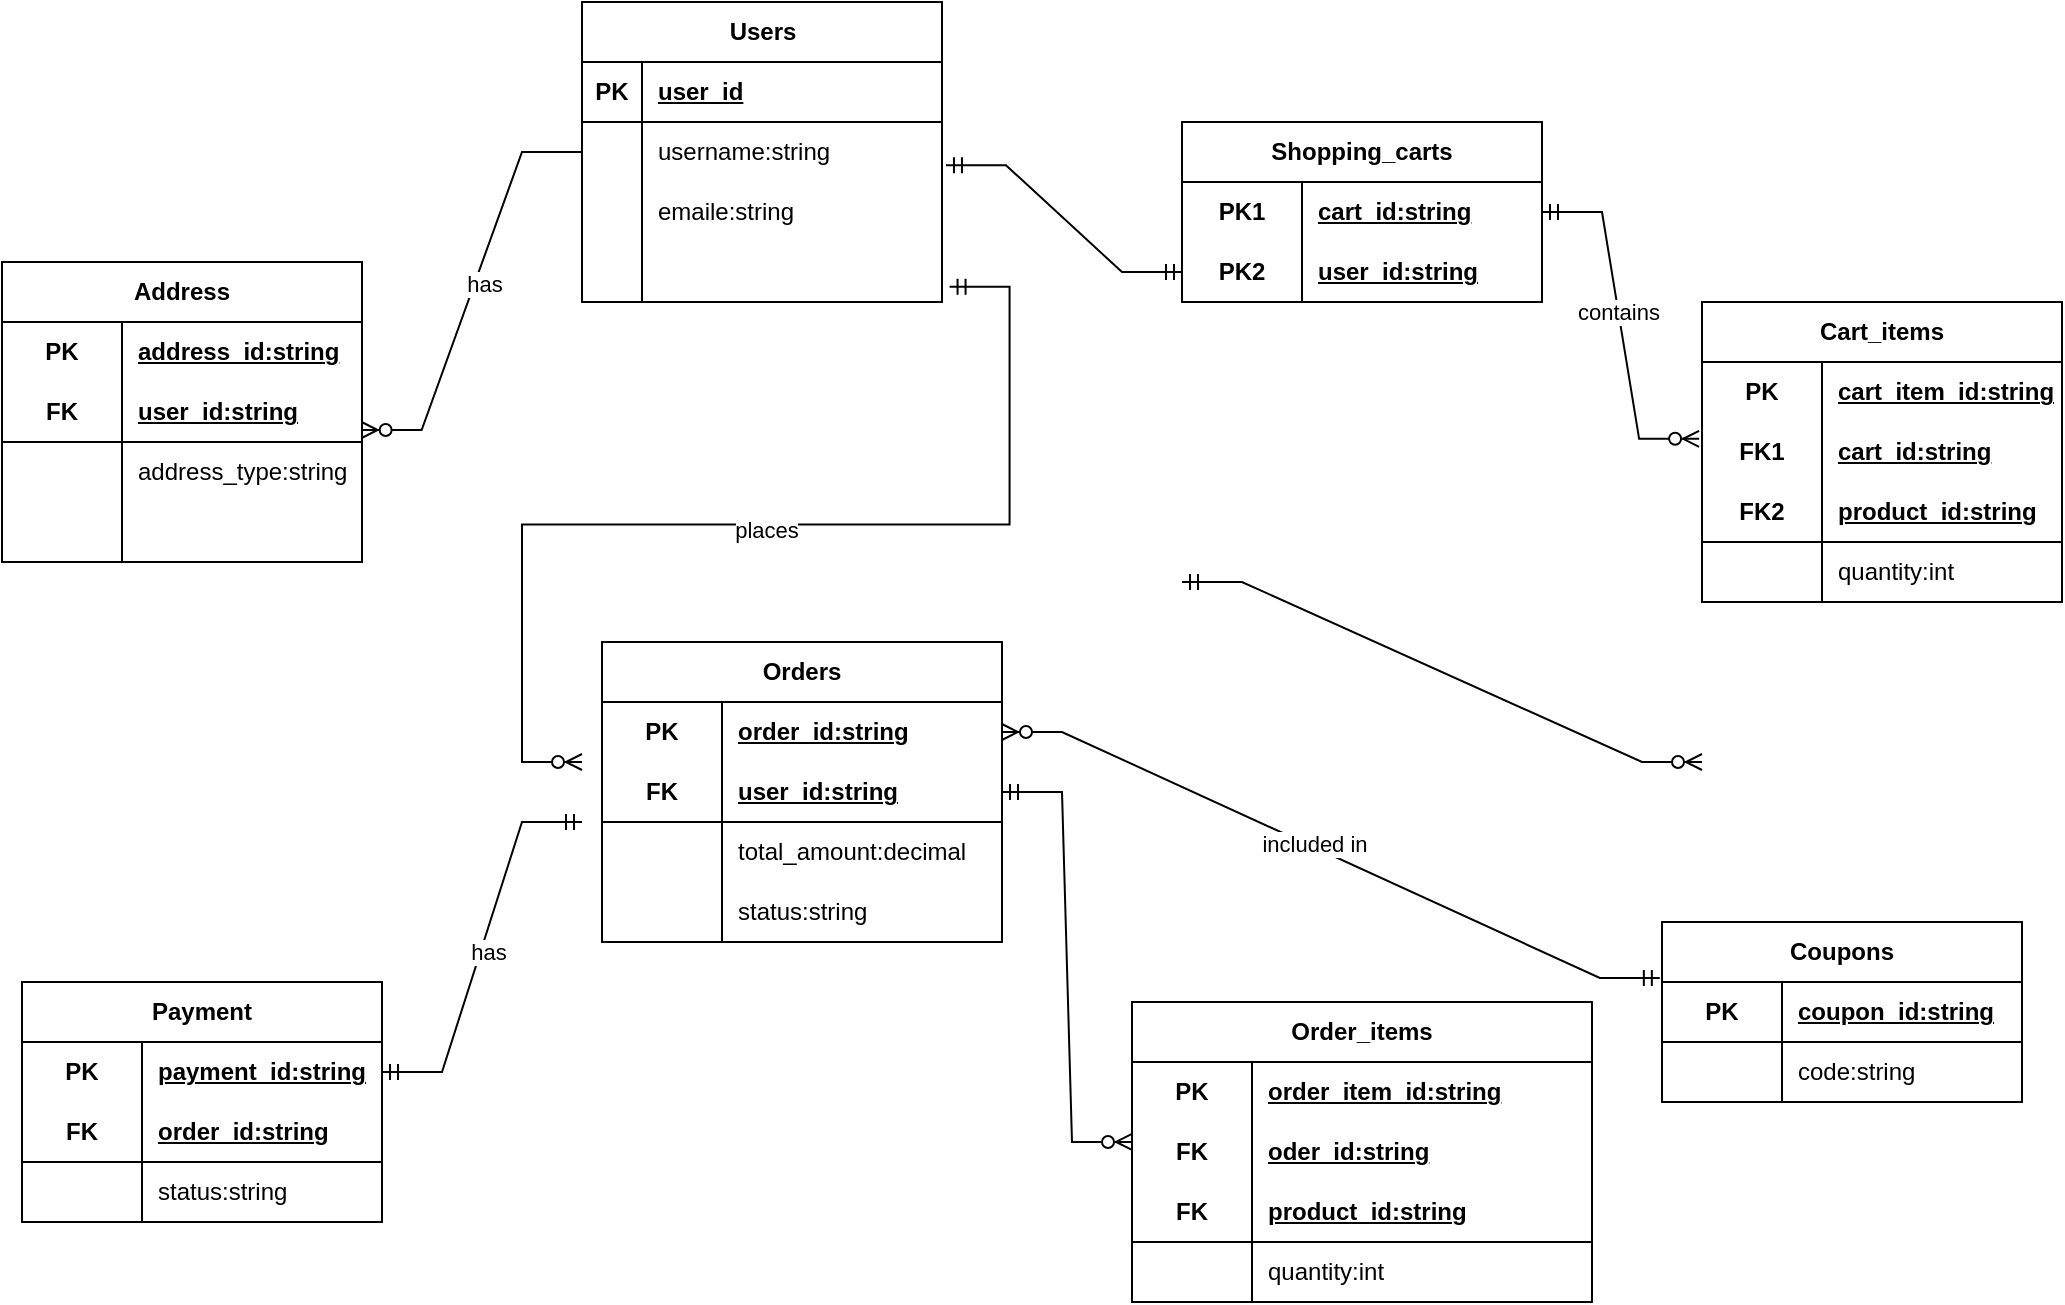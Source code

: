<mxfile version="28.2.8">
  <diagram name="第 1 页" id="RHs9APcDyYt2y65QLB1x">
    <mxGraphModel dx="1545" dy="502" grid="1" gridSize="10" guides="1" tooltips="1" connect="1" arrows="1" fold="1" page="1" pageScale="1" pageWidth="827" pageHeight="1169" math="0" shadow="0">
      <root>
        <mxCell id="0" />
        <mxCell id="1" parent="0" />
        <mxCell id="-cD7zculYkjX6uXaV5rv-506" value="Users" style="shape=table;startSize=30;container=1;collapsible=1;childLayout=tableLayout;fixedRows=1;rowLines=0;fontStyle=1;align=center;resizeLast=1;html=1;" vertex="1" parent="1">
          <mxGeometry x="140" y="550" width="180" height="150" as="geometry" />
        </mxCell>
        <mxCell id="-cD7zculYkjX6uXaV5rv-507" value="" style="shape=tableRow;horizontal=0;startSize=0;swimlaneHead=0;swimlaneBody=0;fillColor=none;collapsible=0;dropTarget=0;points=[[0,0.5],[1,0.5]];portConstraint=eastwest;top=0;left=0;right=0;bottom=1;" vertex="1" parent="-cD7zculYkjX6uXaV5rv-506">
          <mxGeometry y="30" width="180" height="30" as="geometry" />
        </mxCell>
        <mxCell id="-cD7zculYkjX6uXaV5rv-508" value="PK" style="shape=partialRectangle;connectable=0;fillColor=none;top=0;left=0;bottom=0;right=0;fontStyle=1;overflow=hidden;whiteSpace=wrap;html=1;" vertex="1" parent="-cD7zculYkjX6uXaV5rv-507">
          <mxGeometry width="30" height="30" as="geometry">
            <mxRectangle width="30" height="30" as="alternateBounds" />
          </mxGeometry>
        </mxCell>
        <mxCell id="-cD7zculYkjX6uXaV5rv-509" value="user_id" style="shape=partialRectangle;connectable=0;fillColor=none;top=0;left=0;bottom=0;right=0;align=left;spacingLeft=6;fontStyle=5;overflow=hidden;whiteSpace=wrap;html=1;" vertex="1" parent="-cD7zculYkjX6uXaV5rv-507">
          <mxGeometry x="30" width="150" height="30" as="geometry">
            <mxRectangle width="150" height="30" as="alternateBounds" />
          </mxGeometry>
        </mxCell>
        <mxCell id="-cD7zculYkjX6uXaV5rv-510" value="" style="shape=tableRow;horizontal=0;startSize=0;swimlaneHead=0;swimlaneBody=0;fillColor=none;collapsible=0;dropTarget=0;points=[[0,0.5],[1,0.5]];portConstraint=eastwest;top=0;left=0;right=0;bottom=0;" vertex="1" parent="-cD7zculYkjX6uXaV5rv-506">
          <mxGeometry y="60" width="180" height="30" as="geometry" />
        </mxCell>
        <mxCell id="-cD7zculYkjX6uXaV5rv-511" value="" style="shape=partialRectangle;connectable=0;fillColor=none;top=0;left=0;bottom=0;right=0;editable=1;overflow=hidden;whiteSpace=wrap;html=1;" vertex="1" parent="-cD7zculYkjX6uXaV5rv-510">
          <mxGeometry width="30" height="30" as="geometry">
            <mxRectangle width="30" height="30" as="alternateBounds" />
          </mxGeometry>
        </mxCell>
        <mxCell id="-cD7zculYkjX6uXaV5rv-512" value="username:string" style="shape=partialRectangle;connectable=0;fillColor=none;top=0;left=0;bottom=0;right=0;align=left;spacingLeft=6;overflow=hidden;whiteSpace=wrap;html=1;" vertex="1" parent="-cD7zculYkjX6uXaV5rv-510">
          <mxGeometry x="30" width="150" height="30" as="geometry">
            <mxRectangle width="150" height="30" as="alternateBounds" />
          </mxGeometry>
        </mxCell>
        <mxCell id="-cD7zculYkjX6uXaV5rv-513" value="" style="shape=tableRow;horizontal=0;startSize=0;swimlaneHead=0;swimlaneBody=0;fillColor=none;collapsible=0;dropTarget=0;points=[[0,0.5],[1,0.5]];portConstraint=eastwest;top=0;left=0;right=0;bottom=0;" vertex="1" parent="-cD7zculYkjX6uXaV5rv-506">
          <mxGeometry y="90" width="180" height="30" as="geometry" />
        </mxCell>
        <mxCell id="-cD7zculYkjX6uXaV5rv-514" value="" style="shape=partialRectangle;connectable=0;fillColor=none;top=0;left=0;bottom=0;right=0;editable=1;overflow=hidden;whiteSpace=wrap;html=1;" vertex="1" parent="-cD7zculYkjX6uXaV5rv-513">
          <mxGeometry width="30" height="30" as="geometry">
            <mxRectangle width="30" height="30" as="alternateBounds" />
          </mxGeometry>
        </mxCell>
        <mxCell id="-cD7zculYkjX6uXaV5rv-515" value="emaile:string" style="shape=partialRectangle;connectable=0;fillColor=none;top=0;left=0;bottom=0;right=0;align=left;spacingLeft=6;overflow=hidden;whiteSpace=wrap;html=1;" vertex="1" parent="-cD7zculYkjX6uXaV5rv-513">
          <mxGeometry x="30" width="150" height="30" as="geometry">
            <mxRectangle width="150" height="30" as="alternateBounds" />
          </mxGeometry>
        </mxCell>
        <mxCell id="-cD7zculYkjX6uXaV5rv-516" value="" style="shape=tableRow;horizontal=0;startSize=0;swimlaneHead=0;swimlaneBody=0;fillColor=none;collapsible=0;dropTarget=0;points=[[0,0.5],[1,0.5]];portConstraint=eastwest;top=0;left=0;right=0;bottom=0;" vertex="1" parent="-cD7zculYkjX6uXaV5rv-506">
          <mxGeometry y="120" width="180" height="30" as="geometry" />
        </mxCell>
        <mxCell id="-cD7zculYkjX6uXaV5rv-517" value="" style="shape=partialRectangle;connectable=0;fillColor=none;top=0;left=0;bottom=0;right=0;editable=1;overflow=hidden;whiteSpace=wrap;html=1;" vertex="1" parent="-cD7zculYkjX6uXaV5rv-516">
          <mxGeometry width="30" height="30" as="geometry">
            <mxRectangle width="30" height="30" as="alternateBounds" />
          </mxGeometry>
        </mxCell>
        <mxCell id="-cD7zculYkjX6uXaV5rv-518" value="" style="shape=partialRectangle;connectable=0;fillColor=none;top=0;left=0;bottom=0;right=0;align=left;spacingLeft=6;overflow=hidden;whiteSpace=wrap;html=1;" vertex="1" parent="-cD7zculYkjX6uXaV5rv-516">
          <mxGeometry x="30" width="150" height="30" as="geometry">
            <mxRectangle width="150" height="30" as="alternateBounds" />
          </mxGeometry>
        </mxCell>
        <mxCell id="-cD7zculYkjX6uXaV5rv-521" value="Shopping_carts" style="shape=table;startSize=30;container=1;collapsible=1;childLayout=tableLayout;fixedRows=1;rowLines=0;fontStyle=1;align=center;resizeLast=1;html=1;whiteSpace=wrap;" vertex="1" parent="1">
          <mxGeometry x="440" y="610" width="180" height="90" as="geometry" />
        </mxCell>
        <mxCell id="-cD7zculYkjX6uXaV5rv-522" value="" style="shape=tableRow;horizontal=0;startSize=0;swimlaneHead=0;swimlaneBody=0;fillColor=none;collapsible=0;dropTarget=0;points=[[0,0.5],[1,0.5]];portConstraint=eastwest;top=0;left=0;right=0;bottom=0;html=1;" vertex="1" parent="-cD7zculYkjX6uXaV5rv-521">
          <mxGeometry y="30" width="180" height="30" as="geometry" />
        </mxCell>
        <mxCell id="-cD7zculYkjX6uXaV5rv-523" value="PK1" style="shape=partialRectangle;connectable=0;fillColor=none;top=0;left=0;bottom=0;right=0;fontStyle=1;overflow=hidden;html=1;whiteSpace=wrap;" vertex="1" parent="-cD7zculYkjX6uXaV5rv-522">
          <mxGeometry width="60" height="30" as="geometry">
            <mxRectangle width="60" height="30" as="alternateBounds" />
          </mxGeometry>
        </mxCell>
        <mxCell id="-cD7zculYkjX6uXaV5rv-524" value="cart_id:string" style="shape=partialRectangle;connectable=0;fillColor=none;top=0;left=0;bottom=0;right=0;align=left;spacingLeft=6;fontStyle=5;overflow=hidden;html=1;whiteSpace=wrap;" vertex="1" parent="-cD7zculYkjX6uXaV5rv-522">
          <mxGeometry x="60" width="120" height="30" as="geometry">
            <mxRectangle width="120" height="30" as="alternateBounds" />
          </mxGeometry>
        </mxCell>
        <mxCell id="-cD7zculYkjX6uXaV5rv-525" value="" style="shape=tableRow;horizontal=0;startSize=0;swimlaneHead=0;swimlaneBody=0;fillColor=none;collapsible=0;dropTarget=0;points=[[0,0.5],[1,0.5]];portConstraint=eastwest;top=0;left=0;right=0;bottom=1;html=1;" vertex="1" parent="-cD7zculYkjX6uXaV5rv-521">
          <mxGeometry y="60" width="180" height="30" as="geometry" />
        </mxCell>
        <mxCell id="-cD7zculYkjX6uXaV5rv-526" value="PK2" style="shape=partialRectangle;connectable=0;fillColor=none;top=0;left=0;bottom=0;right=0;fontStyle=1;overflow=hidden;html=1;whiteSpace=wrap;" vertex="1" parent="-cD7zculYkjX6uXaV5rv-525">
          <mxGeometry width="60" height="30" as="geometry">
            <mxRectangle width="60" height="30" as="alternateBounds" />
          </mxGeometry>
        </mxCell>
        <mxCell id="-cD7zculYkjX6uXaV5rv-527" value="user_id:string" style="shape=partialRectangle;connectable=0;fillColor=none;top=0;left=0;bottom=0;right=0;align=left;spacingLeft=6;fontStyle=5;overflow=hidden;html=1;whiteSpace=wrap;" vertex="1" parent="-cD7zculYkjX6uXaV5rv-525">
          <mxGeometry x="60" width="120" height="30" as="geometry">
            <mxRectangle width="120" height="30" as="alternateBounds" />
          </mxGeometry>
        </mxCell>
        <mxCell id="-cD7zculYkjX6uXaV5rv-534" value="" style="edgeStyle=entityRelationEdgeStyle;fontSize=12;html=1;endArrow=ERmandOne;startArrow=ERmandOne;rounded=0;exitX=1.011;exitY=0.72;exitDx=0;exitDy=0;exitPerimeter=0;entryX=0;entryY=0.5;entryDx=0;entryDy=0;" edge="1" parent="1" source="-cD7zculYkjX6uXaV5rv-510" target="-cD7zculYkjX6uXaV5rv-525">
          <mxGeometry width="100" height="100" relative="1" as="geometry">
            <mxPoint x="420" y="680" as="sourcePoint" />
            <mxPoint x="520" y="580" as="targetPoint" />
          </mxGeometry>
        </mxCell>
        <mxCell id="-cD7zculYkjX6uXaV5rv-535" value="Address" style="shape=table;startSize=30;container=1;collapsible=1;childLayout=tableLayout;fixedRows=1;rowLines=0;fontStyle=1;align=center;resizeLast=1;html=1;whiteSpace=wrap;" vertex="1" parent="1">
          <mxGeometry x="-150" y="680" width="180" height="150" as="geometry" />
        </mxCell>
        <mxCell id="-cD7zculYkjX6uXaV5rv-536" value="" style="shape=tableRow;horizontal=0;startSize=0;swimlaneHead=0;swimlaneBody=0;fillColor=none;collapsible=0;dropTarget=0;points=[[0,0.5],[1,0.5]];portConstraint=eastwest;top=0;left=0;right=0;bottom=0;html=1;" vertex="1" parent="-cD7zculYkjX6uXaV5rv-535">
          <mxGeometry y="30" width="180" height="30" as="geometry" />
        </mxCell>
        <mxCell id="-cD7zculYkjX6uXaV5rv-537" value="PK" style="shape=partialRectangle;connectable=0;fillColor=none;top=0;left=0;bottom=0;right=0;fontStyle=1;overflow=hidden;html=1;whiteSpace=wrap;" vertex="1" parent="-cD7zculYkjX6uXaV5rv-536">
          <mxGeometry width="60" height="30" as="geometry">
            <mxRectangle width="60" height="30" as="alternateBounds" />
          </mxGeometry>
        </mxCell>
        <mxCell id="-cD7zculYkjX6uXaV5rv-538" value="address_id:string" style="shape=partialRectangle;connectable=0;fillColor=none;top=0;left=0;bottom=0;right=0;align=left;spacingLeft=6;fontStyle=5;overflow=hidden;html=1;whiteSpace=wrap;" vertex="1" parent="-cD7zculYkjX6uXaV5rv-536">
          <mxGeometry x="60" width="120" height="30" as="geometry">
            <mxRectangle width="120" height="30" as="alternateBounds" />
          </mxGeometry>
        </mxCell>
        <mxCell id="-cD7zculYkjX6uXaV5rv-539" value="" style="shape=tableRow;horizontal=0;startSize=0;swimlaneHead=0;swimlaneBody=0;fillColor=none;collapsible=0;dropTarget=0;points=[[0,0.5],[1,0.5]];portConstraint=eastwest;top=0;left=0;right=0;bottom=1;html=1;" vertex="1" parent="-cD7zculYkjX6uXaV5rv-535">
          <mxGeometry y="60" width="180" height="30" as="geometry" />
        </mxCell>
        <mxCell id="-cD7zculYkjX6uXaV5rv-540" value="FK" style="shape=partialRectangle;connectable=0;fillColor=none;top=0;left=0;bottom=0;right=0;fontStyle=1;overflow=hidden;html=1;whiteSpace=wrap;" vertex="1" parent="-cD7zculYkjX6uXaV5rv-539">
          <mxGeometry width="60" height="30" as="geometry">
            <mxRectangle width="60" height="30" as="alternateBounds" />
          </mxGeometry>
        </mxCell>
        <mxCell id="-cD7zculYkjX6uXaV5rv-541" value="user_id:string" style="shape=partialRectangle;connectable=0;fillColor=none;top=0;left=0;bottom=0;right=0;align=left;spacingLeft=6;fontStyle=5;overflow=hidden;html=1;whiteSpace=wrap;" vertex="1" parent="-cD7zculYkjX6uXaV5rv-539">
          <mxGeometry x="60" width="120" height="30" as="geometry">
            <mxRectangle width="120" height="30" as="alternateBounds" />
          </mxGeometry>
        </mxCell>
        <mxCell id="-cD7zculYkjX6uXaV5rv-542" value="" style="shape=tableRow;horizontal=0;startSize=0;swimlaneHead=0;swimlaneBody=0;fillColor=none;collapsible=0;dropTarget=0;points=[[0,0.5],[1,0.5]];portConstraint=eastwest;top=0;left=0;right=0;bottom=0;html=1;" vertex="1" parent="-cD7zculYkjX6uXaV5rv-535">
          <mxGeometry y="90" width="180" height="30" as="geometry" />
        </mxCell>
        <mxCell id="-cD7zculYkjX6uXaV5rv-543" value="" style="shape=partialRectangle;connectable=0;fillColor=none;top=0;left=0;bottom=0;right=0;editable=1;overflow=hidden;html=1;whiteSpace=wrap;" vertex="1" parent="-cD7zculYkjX6uXaV5rv-542">
          <mxGeometry width="60" height="30" as="geometry">
            <mxRectangle width="60" height="30" as="alternateBounds" />
          </mxGeometry>
        </mxCell>
        <mxCell id="-cD7zculYkjX6uXaV5rv-544" value="address_type:string" style="shape=partialRectangle;connectable=0;fillColor=none;top=0;left=0;bottom=0;right=0;align=left;spacingLeft=6;overflow=hidden;html=1;whiteSpace=wrap;" vertex="1" parent="-cD7zculYkjX6uXaV5rv-542">
          <mxGeometry x="60" width="120" height="30" as="geometry">
            <mxRectangle width="120" height="30" as="alternateBounds" />
          </mxGeometry>
        </mxCell>
        <mxCell id="-cD7zculYkjX6uXaV5rv-545" value="" style="shape=tableRow;horizontal=0;startSize=0;swimlaneHead=0;swimlaneBody=0;fillColor=none;collapsible=0;dropTarget=0;points=[[0,0.5],[1,0.5]];portConstraint=eastwest;top=0;left=0;right=0;bottom=0;html=1;" vertex="1" parent="-cD7zculYkjX6uXaV5rv-535">
          <mxGeometry y="120" width="180" height="30" as="geometry" />
        </mxCell>
        <mxCell id="-cD7zculYkjX6uXaV5rv-546" value="" style="shape=partialRectangle;connectable=0;fillColor=none;top=0;left=0;bottom=0;right=0;editable=1;overflow=hidden;html=1;whiteSpace=wrap;" vertex="1" parent="-cD7zculYkjX6uXaV5rv-545">
          <mxGeometry width="60" height="30" as="geometry">
            <mxRectangle width="60" height="30" as="alternateBounds" />
          </mxGeometry>
        </mxCell>
        <mxCell id="-cD7zculYkjX6uXaV5rv-547" value="" style="shape=partialRectangle;connectable=0;fillColor=none;top=0;left=0;bottom=0;right=0;align=left;spacingLeft=6;overflow=hidden;html=1;whiteSpace=wrap;" vertex="1" parent="-cD7zculYkjX6uXaV5rv-545">
          <mxGeometry x="60" width="120" height="30" as="geometry">
            <mxRectangle width="120" height="30" as="alternateBounds" />
          </mxGeometry>
        </mxCell>
        <mxCell id="-cD7zculYkjX6uXaV5rv-548" value="" style="edgeStyle=entityRelationEdgeStyle;fontSize=12;html=1;endArrow=ERzeroToMany;endFill=1;rounded=0;entryX=0.999;entryY=0.8;entryDx=0;entryDy=0;entryPerimeter=0;exitX=0;exitY=0.5;exitDx=0;exitDy=0;" edge="1" parent="1" source="-cD7zculYkjX6uXaV5rv-510" target="-cD7zculYkjX6uXaV5rv-539">
          <mxGeometry width="100" height="100" relative="1" as="geometry">
            <mxPoint x="-60" y="680" as="sourcePoint" />
            <mxPoint x="40" y="580" as="targetPoint" />
          </mxGeometry>
        </mxCell>
        <mxCell id="-cD7zculYkjX6uXaV5rv-549" value="has" style="edgeLabel;html=1;align=center;verticalAlign=middle;resizable=0;points=[];" vertex="1" connectable="0" parent="-cD7zculYkjX6uXaV5rv-548">
          <mxGeometry x="-0.054" y="4" relative="1" as="geometry">
            <mxPoint as="offset" />
          </mxGeometry>
        </mxCell>
        <mxCell id="-cD7zculYkjX6uXaV5rv-550" value="Cart_items" style="shape=table;startSize=30;container=1;collapsible=1;childLayout=tableLayout;fixedRows=1;rowLines=0;fontStyle=1;align=center;resizeLast=1;html=1;whiteSpace=wrap;" vertex="1" parent="1">
          <mxGeometry x="700" y="700" width="180" height="150" as="geometry" />
        </mxCell>
        <mxCell id="-cD7zculYkjX6uXaV5rv-551" value="" style="shape=tableRow;horizontal=0;startSize=0;swimlaneHead=0;swimlaneBody=0;fillColor=none;collapsible=0;dropTarget=0;points=[[0,0.5],[1,0.5]];portConstraint=eastwest;top=0;left=0;right=0;bottom=0;html=1;" vertex="1" parent="-cD7zculYkjX6uXaV5rv-550">
          <mxGeometry y="30" width="180" height="30" as="geometry" />
        </mxCell>
        <mxCell id="-cD7zculYkjX6uXaV5rv-552" value="PK" style="shape=partialRectangle;connectable=0;fillColor=none;top=0;left=0;bottom=0;right=0;fontStyle=1;overflow=hidden;html=1;whiteSpace=wrap;" vertex="1" parent="-cD7zculYkjX6uXaV5rv-551">
          <mxGeometry width="60" height="30" as="geometry">
            <mxRectangle width="60" height="30" as="alternateBounds" />
          </mxGeometry>
        </mxCell>
        <mxCell id="-cD7zculYkjX6uXaV5rv-553" value="cart_item_id:string" style="shape=partialRectangle;connectable=0;fillColor=none;top=0;left=0;bottom=0;right=0;align=left;spacingLeft=6;fontStyle=5;overflow=hidden;html=1;whiteSpace=wrap;" vertex="1" parent="-cD7zculYkjX6uXaV5rv-551">
          <mxGeometry x="60" width="120" height="30" as="geometry">
            <mxRectangle width="120" height="30" as="alternateBounds" />
          </mxGeometry>
        </mxCell>
        <mxCell id="-cD7zculYkjX6uXaV5rv-569" style="shape=tableRow;horizontal=0;startSize=0;swimlaneHead=0;swimlaneBody=0;fillColor=none;collapsible=0;dropTarget=0;points=[[0,0.5],[1,0.5]];portConstraint=eastwest;top=0;left=0;right=0;bottom=0;html=1;" vertex="1" parent="-cD7zculYkjX6uXaV5rv-550">
          <mxGeometry y="60" width="180" height="30" as="geometry" />
        </mxCell>
        <mxCell id="-cD7zculYkjX6uXaV5rv-570" value="FK1" style="shape=partialRectangle;connectable=0;fillColor=none;top=0;left=0;bottom=0;right=0;fontStyle=1;overflow=hidden;html=1;whiteSpace=wrap;" vertex="1" parent="-cD7zculYkjX6uXaV5rv-569">
          <mxGeometry width="60" height="30" as="geometry">
            <mxRectangle width="60" height="30" as="alternateBounds" />
          </mxGeometry>
        </mxCell>
        <mxCell id="-cD7zculYkjX6uXaV5rv-571" value="cart_id:string" style="shape=partialRectangle;connectable=0;fillColor=none;top=0;left=0;bottom=0;right=0;align=left;spacingLeft=6;fontStyle=5;overflow=hidden;html=1;whiteSpace=wrap;" vertex="1" parent="-cD7zculYkjX6uXaV5rv-569">
          <mxGeometry x="60" width="120" height="30" as="geometry">
            <mxRectangle width="120" height="30" as="alternateBounds" />
          </mxGeometry>
        </mxCell>
        <mxCell id="-cD7zculYkjX6uXaV5rv-554" value="" style="shape=tableRow;horizontal=0;startSize=0;swimlaneHead=0;swimlaneBody=0;fillColor=none;collapsible=0;dropTarget=0;points=[[0,0.5],[1,0.5]];portConstraint=eastwest;top=0;left=0;right=0;bottom=1;html=1;" vertex="1" parent="-cD7zculYkjX6uXaV5rv-550">
          <mxGeometry y="90" width="180" height="30" as="geometry" />
        </mxCell>
        <mxCell id="-cD7zculYkjX6uXaV5rv-555" value="FK2" style="shape=partialRectangle;connectable=0;fillColor=none;top=0;left=0;bottom=0;right=0;fontStyle=1;overflow=hidden;html=1;whiteSpace=wrap;" vertex="1" parent="-cD7zculYkjX6uXaV5rv-554">
          <mxGeometry width="60" height="30" as="geometry">
            <mxRectangle width="60" height="30" as="alternateBounds" />
          </mxGeometry>
        </mxCell>
        <mxCell id="-cD7zculYkjX6uXaV5rv-556" value="product_id:string" style="shape=partialRectangle;connectable=0;fillColor=none;top=0;left=0;bottom=0;right=0;align=left;spacingLeft=6;fontStyle=5;overflow=hidden;html=1;whiteSpace=wrap;" vertex="1" parent="-cD7zculYkjX6uXaV5rv-554">
          <mxGeometry x="60" width="120" height="30" as="geometry">
            <mxRectangle width="120" height="30" as="alternateBounds" />
          </mxGeometry>
        </mxCell>
        <mxCell id="-cD7zculYkjX6uXaV5rv-560" value="" style="shape=tableRow;horizontal=0;startSize=0;swimlaneHead=0;swimlaneBody=0;fillColor=none;collapsible=0;dropTarget=0;points=[[0,0.5],[1,0.5]];portConstraint=eastwest;top=0;left=0;right=0;bottom=0;html=1;" vertex="1" parent="-cD7zculYkjX6uXaV5rv-550">
          <mxGeometry y="120" width="180" height="30" as="geometry" />
        </mxCell>
        <mxCell id="-cD7zculYkjX6uXaV5rv-561" value="" style="shape=partialRectangle;connectable=0;fillColor=none;top=0;left=0;bottom=0;right=0;editable=1;overflow=hidden;html=1;whiteSpace=wrap;" vertex="1" parent="-cD7zculYkjX6uXaV5rv-560">
          <mxGeometry width="60" height="30" as="geometry">
            <mxRectangle width="60" height="30" as="alternateBounds" />
          </mxGeometry>
        </mxCell>
        <mxCell id="-cD7zculYkjX6uXaV5rv-562" value="quantity:int" style="shape=partialRectangle;connectable=0;fillColor=none;top=0;left=0;bottom=0;right=0;align=left;spacingLeft=6;overflow=hidden;html=1;whiteSpace=wrap;" vertex="1" parent="-cD7zculYkjX6uXaV5rv-560">
          <mxGeometry x="60" width="120" height="30" as="geometry">
            <mxRectangle width="120" height="30" as="alternateBounds" />
          </mxGeometry>
        </mxCell>
        <mxCell id="-cD7zculYkjX6uXaV5rv-572" value="" style="edgeStyle=entityRelationEdgeStyle;fontSize=12;html=1;endArrow=ERzeroToMany;startArrow=ERmandOne;rounded=0;exitX=1.01;exitY=0.32;exitDx=0;exitDy=0;exitPerimeter=0;" edge="1" parent="1" source="-cD7zculYkjX6uXaV5rv-528">
          <mxGeometry width="100" height="100" relative="1" as="geometry">
            <mxPoint x="440" y="840" as="sourcePoint" />
            <mxPoint x="700" y="930" as="targetPoint" />
          </mxGeometry>
        </mxCell>
        <mxCell id="-cD7zculYkjX6uXaV5rv-573" value="" style="edgeStyle=entityRelationEdgeStyle;fontSize=12;html=1;endArrow=ERzeroToMany;startArrow=ERmandOne;rounded=0;entryX=-0.008;entryY=0.28;entryDx=0;entryDy=0;entryPerimeter=0;exitX=1;exitY=0.5;exitDx=0;exitDy=0;" edge="1" parent="1" source="-cD7zculYkjX6uXaV5rv-522" target="-cD7zculYkjX6uXaV5rv-569">
          <mxGeometry width="100" height="100" relative="1" as="geometry">
            <mxPoint x="440" y="840" as="sourcePoint" />
            <mxPoint x="540" y="740" as="targetPoint" />
          </mxGeometry>
        </mxCell>
        <mxCell id="-cD7zculYkjX6uXaV5rv-574" value="contains" style="edgeLabel;html=1;align=center;verticalAlign=middle;resizable=0;points=[];" vertex="1" connectable="0" parent="-cD7zculYkjX6uXaV5rv-573">
          <mxGeometry x="-0.081" relative="1" as="geometry">
            <mxPoint as="offset" />
          </mxGeometry>
        </mxCell>
        <mxCell id="-cD7zculYkjX6uXaV5rv-575" value="Orders" style="shape=table;startSize=30;container=1;collapsible=1;childLayout=tableLayout;fixedRows=1;rowLines=0;fontStyle=1;align=center;resizeLast=1;html=1;whiteSpace=wrap;" vertex="1" parent="1">
          <mxGeometry x="150" y="870" width="200" height="150" as="geometry" />
        </mxCell>
        <mxCell id="-cD7zculYkjX6uXaV5rv-576" value="" style="shape=tableRow;horizontal=0;startSize=0;swimlaneHead=0;swimlaneBody=0;fillColor=none;collapsible=0;dropTarget=0;points=[[0,0.5],[1,0.5]];portConstraint=eastwest;top=0;left=0;right=0;bottom=0;html=1;" vertex="1" parent="-cD7zculYkjX6uXaV5rv-575">
          <mxGeometry y="30" width="200" height="30" as="geometry" />
        </mxCell>
        <mxCell id="-cD7zculYkjX6uXaV5rv-577" value="PK" style="shape=partialRectangle;connectable=0;fillColor=none;top=0;left=0;bottom=0;right=0;fontStyle=1;overflow=hidden;html=1;whiteSpace=wrap;" vertex="1" parent="-cD7zculYkjX6uXaV5rv-576">
          <mxGeometry width="60" height="30" as="geometry">
            <mxRectangle width="60" height="30" as="alternateBounds" />
          </mxGeometry>
        </mxCell>
        <mxCell id="-cD7zculYkjX6uXaV5rv-578" value="order_id:string" style="shape=partialRectangle;connectable=0;fillColor=none;top=0;left=0;bottom=0;right=0;align=left;spacingLeft=6;fontStyle=5;overflow=hidden;html=1;whiteSpace=wrap;" vertex="1" parent="-cD7zculYkjX6uXaV5rv-576">
          <mxGeometry x="60" width="140" height="30" as="geometry">
            <mxRectangle width="140" height="30" as="alternateBounds" />
          </mxGeometry>
        </mxCell>
        <mxCell id="-cD7zculYkjX6uXaV5rv-579" value="" style="shape=tableRow;horizontal=0;startSize=0;swimlaneHead=0;swimlaneBody=0;fillColor=none;collapsible=0;dropTarget=0;points=[[0,0.5],[1,0.5]];portConstraint=eastwest;top=0;left=0;right=0;bottom=1;html=1;" vertex="1" parent="-cD7zculYkjX6uXaV5rv-575">
          <mxGeometry y="60" width="200" height="30" as="geometry" />
        </mxCell>
        <mxCell id="-cD7zculYkjX6uXaV5rv-580" value="FK" style="shape=partialRectangle;connectable=0;fillColor=none;top=0;left=0;bottom=0;right=0;fontStyle=1;overflow=hidden;html=1;whiteSpace=wrap;" vertex="1" parent="-cD7zculYkjX6uXaV5rv-579">
          <mxGeometry width="60" height="30" as="geometry">
            <mxRectangle width="60" height="30" as="alternateBounds" />
          </mxGeometry>
        </mxCell>
        <mxCell id="-cD7zculYkjX6uXaV5rv-581" value="user_id:string" style="shape=partialRectangle;connectable=0;fillColor=none;top=0;left=0;bottom=0;right=0;align=left;spacingLeft=6;fontStyle=5;overflow=hidden;html=1;whiteSpace=wrap;" vertex="1" parent="-cD7zculYkjX6uXaV5rv-579">
          <mxGeometry x="60" width="140" height="30" as="geometry">
            <mxRectangle width="140" height="30" as="alternateBounds" />
          </mxGeometry>
        </mxCell>
        <mxCell id="-cD7zculYkjX6uXaV5rv-582" value="" style="shape=tableRow;horizontal=0;startSize=0;swimlaneHead=0;swimlaneBody=0;fillColor=none;collapsible=0;dropTarget=0;points=[[0,0.5],[1,0.5]];portConstraint=eastwest;top=0;left=0;right=0;bottom=0;html=1;" vertex="1" parent="-cD7zculYkjX6uXaV5rv-575">
          <mxGeometry y="90" width="200" height="30" as="geometry" />
        </mxCell>
        <mxCell id="-cD7zculYkjX6uXaV5rv-583" value="" style="shape=partialRectangle;connectable=0;fillColor=none;top=0;left=0;bottom=0;right=0;editable=1;overflow=hidden;html=1;whiteSpace=wrap;" vertex="1" parent="-cD7zculYkjX6uXaV5rv-582">
          <mxGeometry width="60" height="30" as="geometry">
            <mxRectangle width="60" height="30" as="alternateBounds" />
          </mxGeometry>
        </mxCell>
        <mxCell id="-cD7zculYkjX6uXaV5rv-584" value="total_amount:decimal" style="shape=partialRectangle;connectable=0;fillColor=none;top=0;left=0;bottom=0;right=0;align=left;spacingLeft=6;overflow=hidden;html=1;whiteSpace=wrap;" vertex="1" parent="-cD7zculYkjX6uXaV5rv-582">
          <mxGeometry x="60" width="140" height="30" as="geometry">
            <mxRectangle width="140" height="30" as="alternateBounds" />
          </mxGeometry>
        </mxCell>
        <mxCell id="-cD7zculYkjX6uXaV5rv-585" value="" style="shape=tableRow;horizontal=0;startSize=0;swimlaneHead=0;swimlaneBody=0;fillColor=none;collapsible=0;dropTarget=0;points=[[0,0.5],[1,0.5]];portConstraint=eastwest;top=0;left=0;right=0;bottom=0;html=1;" vertex="1" parent="-cD7zculYkjX6uXaV5rv-575">
          <mxGeometry y="120" width="200" height="30" as="geometry" />
        </mxCell>
        <mxCell id="-cD7zculYkjX6uXaV5rv-586" value="" style="shape=partialRectangle;connectable=0;fillColor=none;top=0;left=0;bottom=0;right=0;editable=1;overflow=hidden;html=1;whiteSpace=wrap;" vertex="1" parent="-cD7zculYkjX6uXaV5rv-585">
          <mxGeometry width="60" height="30" as="geometry">
            <mxRectangle width="60" height="30" as="alternateBounds" />
          </mxGeometry>
        </mxCell>
        <mxCell id="-cD7zculYkjX6uXaV5rv-587" value="status:string" style="shape=partialRectangle;connectable=0;fillColor=none;top=0;left=0;bottom=0;right=0;align=left;spacingLeft=6;overflow=hidden;html=1;whiteSpace=wrap;" vertex="1" parent="-cD7zculYkjX6uXaV5rv-585">
          <mxGeometry x="60" width="140" height="30" as="geometry">
            <mxRectangle width="140" height="30" as="alternateBounds" />
          </mxGeometry>
        </mxCell>
        <mxCell id="-cD7zculYkjX6uXaV5rv-588" value="" style="edgeStyle=entityRelationEdgeStyle;fontSize=12;html=1;endArrow=ERzeroToMany;startArrow=ERmandOne;rounded=0;exitX=1.021;exitY=0.747;exitDx=0;exitDy=0;exitPerimeter=0;" edge="1" parent="1" source="-cD7zculYkjX6uXaV5rv-516">
          <mxGeometry width="100" height="100" relative="1" as="geometry">
            <mxPoint x="230" y="730" as="sourcePoint" />
            <mxPoint x="140" y="930" as="targetPoint" />
          </mxGeometry>
        </mxCell>
        <mxCell id="-cD7zculYkjX6uXaV5rv-589" value="places" style="edgeLabel;html=1;align=center;verticalAlign=middle;resizable=0;points=[];" vertex="1" connectable="0" parent="-cD7zculYkjX6uXaV5rv-588">
          <mxGeometry x="-0.001" y="3" relative="1" as="geometry">
            <mxPoint as="offset" />
          </mxGeometry>
        </mxCell>
        <mxCell id="-cD7zculYkjX6uXaV5rv-590" value="Payment" style="shape=table;startSize=30;container=1;collapsible=1;childLayout=tableLayout;fixedRows=1;rowLines=0;fontStyle=1;align=center;resizeLast=1;html=1;whiteSpace=wrap;" vertex="1" parent="1">
          <mxGeometry x="-140" y="1040" width="180" height="120" as="geometry" />
        </mxCell>
        <mxCell id="-cD7zculYkjX6uXaV5rv-591" value="" style="shape=tableRow;horizontal=0;startSize=0;swimlaneHead=0;swimlaneBody=0;fillColor=none;collapsible=0;dropTarget=0;points=[[0,0.5],[1,0.5]];portConstraint=eastwest;top=0;left=0;right=0;bottom=0;html=1;" vertex="1" parent="-cD7zculYkjX6uXaV5rv-590">
          <mxGeometry y="30" width="180" height="30" as="geometry" />
        </mxCell>
        <mxCell id="-cD7zculYkjX6uXaV5rv-592" value="PK" style="shape=partialRectangle;connectable=0;fillColor=none;top=0;left=0;bottom=0;right=0;fontStyle=1;overflow=hidden;html=1;whiteSpace=wrap;" vertex="1" parent="-cD7zculYkjX6uXaV5rv-591">
          <mxGeometry width="60" height="30" as="geometry">
            <mxRectangle width="60" height="30" as="alternateBounds" />
          </mxGeometry>
        </mxCell>
        <mxCell id="-cD7zculYkjX6uXaV5rv-593" value="payment_id:string" style="shape=partialRectangle;connectable=0;fillColor=none;top=0;left=0;bottom=0;right=0;align=left;spacingLeft=6;fontStyle=5;overflow=hidden;html=1;whiteSpace=wrap;" vertex="1" parent="-cD7zculYkjX6uXaV5rv-591">
          <mxGeometry x="60" width="120" height="30" as="geometry">
            <mxRectangle width="120" height="30" as="alternateBounds" />
          </mxGeometry>
        </mxCell>
        <mxCell id="-cD7zculYkjX6uXaV5rv-594" value="" style="shape=tableRow;horizontal=0;startSize=0;swimlaneHead=0;swimlaneBody=0;fillColor=none;collapsible=0;dropTarget=0;points=[[0,0.5],[1,0.5]];portConstraint=eastwest;top=0;left=0;right=0;bottom=1;html=1;" vertex="1" parent="-cD7zculYkjX6uXaV5rv-590">
          <mxGeometry y="60" width="180" height="30" as="geometry" />
        </mxCell>
        <mxCell id="-cD7zculYkjX6uXaV5rv-595" value="FK" style="shape=partialRectangle;connectable=0;fillColor=none;top=0;left=0;bottom=0;right=0;fontStyle=1;overflow=hidden;html=1;whiteSpace=wrap;" vertex="1" parent="-cD7zculYkjX6uXaV5rv-594">
          <mxGeometry width="60" height="30" as="geometry">
            <mxRectangle width="60" height="30" as="alternateBounds" />
          </mxGeometry>
        </mxCell>
        <mxCell id="-cD7zculYkjX6uXaV5rv-596" value="order_id:string" style="shape=partialRectangle;connectable=0;fillColor=none;top=0;left=0;bottom=0;right=0;align=left;spacingLeft=6;fontStyle=5;overflow=hidden;html=1;whiteSpace=wrap;" vertex="1" parent="-cD7zculYkjX6uXaV5rv-594">
          <mxGeometry x="60" width="120" height="30" as="geometry">
            <mxRectangle width="120" height="30" as="alternateBounds" />
          </mxGeometry>
        </mxCell>
        <mxCell id="-cD7zculYkjX6uXaV5rv-600" value="" style="shape=tableRow;horizontal=0;startSize=0;swimlaneHead=0;swimlaneBody=0;fillColor=none;collapsible=0;dropTarget=0;points=[[0,0.5],[1,0.5]];portConstraint=eastwest;top=0;left=0;right=0;bottom=0;html=1;" vertex="1" parent="-cD7zculYkjX6uXaV5rv-590">
          <mxGeometry y="90" width="180" height="30" as="geometry" />
        </mxCell>
        <mxCell id="-cD7zculYkjX6uXaV5rv-601" value="" style="shape=partialRectangle;connectable=0;fillColor=none;top=0;left=0;bottom=0;right=0;editable=1;overflow=hidden;html=1;whiteSpace=wrap;" vertex="1" parent="-cD7zculYkjX6uXaV5rv-600">
          <mxGeometry width="60" height="30" as="geometry">
            <mxRectangle width="60" height="30" as="alternateBounds" />
          </mxGeometry>
        </mxCell>
        <mxCell id="-cD7zculYkjX6uXaV5rv-602" value="status:string" style="shape=partialRectangle;connectable=0;fillColor=none;top=0;left=0;bottom=0;right=0;align=left;spacingLeft=6;overflow=hidden;html=1;whiteSpace=wrap;" vertex="1" parent="-cD7zculYkjX6uXaV5rv-600">
          <mxGeometry x="60" width="120" height="30" as="geometry">
            <mxRectangle width="120" height="30" as="alternateBounds" />
          </mxGeometry>
        </mxCell>
        <mxCell id="-cD7zculYkjX6uXaV5rv-603" value="Order_items" style="shape=table;startSize=30;container=1;collapsible=1;childLayout=tableLayout;fixedRows=1;rowLines=0;fontStyle=1;align=center;resizeLast=1;html=1;whiteSpace=wrap;" vertex="1" parent="1">
          <mxGeometry x="415" y="1050" width="230" height="150" as="geometry" />
        </mxCell>
        <mxCell id="-cD7zculYkjX6uXaV5rv-604" value="" style="shape=tableRow;horizontal=0;startSize=0;swimlaneHead=0;swimlaneBody=0;fillColor=none;collapsible=0;dropTarget=0;points=[[0,0.5],[1,0.5]];portConstraint=eastwest;top=0;left=0;right=0;bottom=0;html=1;" vertex="1" parent="-cD7zculYkjX6uXaV5rv-603">
          <mxGeometry y="30" width="230" height="30" as="geometry" />
        </mxCell>
        <mxCell id="-cD7zculYkjX6uXaV5rv-605" value="PK" style="shape=partialRectangle;connectable=0;fillColor=none;top=0;left=0;bottom=0;right=0;fontStyle=1;overflow=hidden;html=1;whiteSpace=wrap;" vertex="1" parent="-cD7zculYkjX6uXaV5rv-604">
          <mxGeometry width="60" height="30" as="geometry">
            <mxRectangle width="60" height="30" as="alternateBounds" />
          </mxGeometry>
        </mxCell>
        <mxCell id="-cD7zculYkjX6uXaV5rv-606" value="order_item_id:string" style="shape=partialRectangle;connectable=0;fillColor=none;top=0;left=0;bottom=0;right=0;align=left;spacingLeft=6;fontStyle=5;overflow=hidden;html=1;whiteSpace=wrap;" vertex="1" parent="-cD7zculYkjX6uXaV5rv-604">
          <mxGeometry x="60" width="170" height="30" as="geometry">
            <mxRectangle width="170" height="30" as="alternateBounds" />
          </mxGeometry>
        </mxCell>
        <mxCell id="-cD7zculYkjX6uXaV5rv-624" style="shape=tableRow;horizontal=0;startSize=0;swimlaneHead=0;swimlaneBody=0;fillColor=none;collapsible=0;dropTarget=0;points=[[0,0.5],[1,0.5]];portConstraint=eastwest;top=0;left=0;right=0;bottom=0;html=1;" vertex="1" parent="-cD7zculYkjX6uXaV5rv-603">
          <mxGeometry y="60" width="230" height="30" as="geometry" />
        </mxCell>
        <mxCell id="-cD7zculYkjX6uXaV5rv-625" value="FK" style="shape=partialRectangle;connectable=0;fillColor=none;top=0;left=0;bottom=0;right=0;fontStyle=1;overflow=hidden;html=1;whiteSpace=wrap;" vertex="1" parent="-cD7zculYkjX6uXaV5rv-624">
          <mxGeometry width="60" height="30" as="geometry">
            <mxRectangle width="60" height="30" as="alternateBounds" />
          </mxGeometry>
        </mxCell>
        <mxCell id="-cD7zculYkjX6uXaV5rv-626" value="oder_id:string" style="shape=partialRectangle;connectable=0;fillColor=none;top=0;left=0;bottom=0;right=0;align=left;spacingLeft=6;fontStyle=5;overflow=hidden;html=1;whiteSpace=wrap;" vertex="1" parent="-cD7zculYkjX6uXaV5rv-624">
          <mxGeometry x="60" width="170" height="30" as="geometry">
            <mxRectangle width="170" height="30" as="alternateBounds" />
          </mxGeometry>
        </mxCell>
        <mxCell id="-cD7zculYkjX6uXaV5rv-607" value="" style="shape=tableRow;horizontal=0;startSize=0;swimlaneHead=0;swimlaneBody=0;fillColor=none;collapsible=0;dropTarget=0;points=[[0,0.5],[1,0.5]];portConstraint=eastwest;top=0;left=0;right=0;bottom=1;html=1;" vertex="1" parent="-cD7zculYkjX6uXaV5rv-603">
          <mxGeometry y="90" width="230" height="30" as="geometry" />
        </mxCell>
        <mxCell id="-cD7zculYkjX6uXaV5rv-608" value="FK" style="shape=partialRectangle;connectable=0;fillColor=none;top=0;left=0;bottom=0;right=0;fontStyle=1;overflow=hidden;html=1;whiteSpace=wrap;" vertex="1" parent="-cD7zculYkjX6uXaV5rv-607">
          <mxGeometry width="60" height="30" as="geometry">
            <mxRectangle width="60" height="30" as="alternateBounds" />
          </mxGeometry>
        </mxCell>
        <mxCell id="-cD7zculYkjX6uXaV5rv-609" value="product_id:string" style="shape=partialRectangle;connectable=0;fillColor=none;top=0;left=0;bottom=0;right=0;align=left;spacingLeft=6;fontStyle=5;overflow=hidden;html=1;whiteSpace=wrap;" vertex="1" parent="-cD7zculYkjX6uXaV5rv-607">
          <mxGeometry x="60" width="170" height="30" as="geometry">
            <mxRectangle width="170" height="30" as="alternateBounds" />
          </mxGeometry>
        </mxCell>
        <mxCell id="-cD7zculYkjX6uXaV5rv-610" value="" style="shape=tableRow;horizontal=0;startSize=0;swimlaneHead=0;swimlaneBody=0;fillColor=none;collapsible=0;dropTarget=0;points=[[0,0.5],[1,0.5]];portConstraint=eastwest;top=0;left=0;right=0;bottom=0;html=1;" vertex="1" parent="-cD7zculYkjX6uXaV5rv-603">
          <mxGeometry y="120" width="230" height="30" as="geometry" />
        </mxCell>
        <mxCell id="-cD7zculYkjX6uXaV5rv-611" value="" style="shape=partialRectangle;connectable=0;fillColor=none;top=0;left=0;bottom=0;right=0;editable=1;overflow=hidden;html=1;whiteSpace=wrap;" vertex="1" parent="-cD7zculYkjX6uXaV5rv-610">
          <mxGeometry width="60" height="30" as="geometry">
            <mxRectangle width="60" height="30" as="alternateBounds" />
          </mxGeometry>
        </mxCell>
        <mxCell id="-cD7zculYkjX6uXaV5rv-612" value="quantity:int" style="shape=partialRectangle;connectable=0;fillColor=none;top=0;left=0;bottom=0;right=0;align=left;spacingLeft=6;overflow=hidden;html=1;whiteSpace=wrap;" vertex="1" parent="-cD7zculYkjX6uXaV5rv-610">
          <mxGeometry x="60" width="170" height="30" as="geometry">
            <mxRectangle width="170" height="30" as="alternateBounds" />
          </mxGeometry>
        </mxCell>
        <mxCell id="-cD7zculYkjX6uXaV5rv-613" value="" style="edgeStyle=entityRelationEdgeStyle;fontSize=12;html=1;endArrow=ERmandOne;startArrow=ERmandOne;rounded=0;exitX=1;exitY=0.5;exitDx=0;exitDy=0;" edge="1" parent="1" source="-cD7zculYkjX6uXaV5rv-591">
          <mxGeometry width="100" height="100" relative="1" as="geometry">
            <mxPoint x="30" y="1060" as="sourcePoint" />
            <mxPoint x="140" y="960" as="targetPoint" />
          </mxGeometry>
        </mxCell>
        <mxCell id="-cD7zculYkjX6uXaV5rv-614" value="has" style="edgeLabel;html=1;align=center;verticalAlign=middle;resizable=0;points=[];" vertex="1" connectable="0" parent="-cD7zculYkjX6uXaV5rv-613">
          <mxGeometry x="-0.016" y="-3" relative="1" as="geometry">
            <mxPoint as="offset" />
          </mxGeometry>
        </mxCell>
        <mxCell id="-cD7zculYkjX6uXaV5rv-627" value="" style="edgeStyle=entityRelationEdgeStyle;fontSize=12;html=1;endArrow=ERzeroToMany;startArrow=ERmandOne;rounded=0;exitX=1;exitY=0.5;exitDx=0;exitDy=0;entryX=0;entryY=0.333;entryDx=0;entryDy=0;entryPerimeter=0;" edge="1" parent="1" source="-cD7zculYkjX6uXaV5rv-579" target="-cD7zculYkjX6uXaV5rv-624">
          <mxGeometry width="100" height="100" relative="1" as="geometry">
            <mxPoint x="470" y="1140" as="sourcePoint" />
            <mxPoint x="570" y="1040" as="targetPoint" />
          </mxGeometry>
        </mxCell>
        <mxCell id="-cD7zculYkjX6uXaV5rv-628" value="Coupons" style="shape=table;startSize=30;container=1;collapsible=1;childLayout=tableLayout;fixedRows=1;rowLines=0;fontStyle=1;align=center;resizeLast=1;html=1;whiteSpace=wrap;" vertex="1" parent="1">
          <mxGeometry x="680" y="1010" width="180" height="90" as="geometry" />
        </mxCell>
        <mxCell id="-cD7zculYkjX6uXaV5rv-632" value="" style="shape=tableRow;horizontal=0;startSize=0;swimlaneHead=0;swimlaneBody=0;fillColor=none;collapsible=0;dropTarget=0;points=[[0,0.5],[1,0.5]];portConstraint=eastwest;top=0;left=0;right=0;bottom=1;html=1;" vertex="1" parent="-cD7zculYkjX6uXaV5rv-628">
          <mxGeometry y="30" width="180" height="30" as="geometry" />
        </mxCell>
        <mxCell id="-cD7zculYkjX6uXaV5rv-633" value="PK" style="shape=partialRectangle;connectable=0;fillColor=none;top=0;left=0;bottom=0;right=0;fontStyle=1;overflow=hidden;html=1;whiteSpace=wrap;" vertex="1" parent="-cD7zculYkjX6uXaV5rv-632">
          <mxGeometry width="60" height="30" as="geometry">
            <mxRectangle width="60" height="30" as="alternateBounds" />
          </mxGeometry>
        </mxCell>
        <mxCell id="-cD7zculYkjX6uXaV5rv-634" value="coupon_id:string" style="shape=partialRectangle;connectable=0;fillColor=none;top=0;left=0;bottom=0;right=0;align=left;spacingLeft=6;fontStyle=5;overflow=hidden;html=1;whiteSpace=wrap;" vertex="1" parent="-cD7zculYkjX6uXaV5rv-632">
          <mxGeometry x="60" width="120" height="30" as="geometry">
            <mxRectangle width="120" height="30" as="alternateBounds" />
          </mxGeometry>
        </mxCell>
        <mxCell id="-cD7zculYkjX6uXaV5rv-635" value="" style="shape=tableRow;horizontal=0;startSize=0;swimlaneHead=0;swimlaneBody=0;fillColor=none;collapsible=0;dropTarget=0;points=[[0,0.5],[1,0.5]];portConstraint=eastwest;top=0;left=0;right=0;bottom=0;html=1;" vertex="1" parent="-cD7zculYkjX6uXaV5rv-628">
          <mxGeometry y="60" width="180" height="30" as="geometry" />
        </mxCell>
        <mxCell id="-cD7zculYkjX6uXaV5rv-636" value="" style="shape=partialRectangle;connectable=0;fillColor=none;top=0;left=0;bottom=0;right=0;editable=1;overflow=hidden;html=1;whiteSpace=wrap;" vertex="1" parent="-cD7zculYkjX6uXaV5rv-635">
          <mxGeometry width="60" height="30" as="geometry">
            <mxRectangle width="60" height="30" as="alternateBounds" />
          </mxGeometry>
        </mxCell>
        <mxCell id="-cD7zculYkjX6uXaV5rv-637" value="code:string" style="shape=partialRectangle;connectable=0;fillColor=none;top=0;left=0;bottom=0;right=0;align=left;spacingLeft=6;overflow=hidden;html=1;whiteSpace=wrap;" vertex="1" parent="-cD7zculYkjX6uXaV5rv-635">
          <mxGeometry x="60" width="120" height="30" as="geometry">
            <mxRectangle width="120" height="30" as="alternateBounds" />
          </mxGeometry>
        </mxCell>
        <mxCell id="-cD7zculYkjX6uXaV5rv-638" value="" style="edgeStyle=entityRelationEdgeStyle;fontSize=12;html=1;endArrow=ERzeroToMany;startArrow=ERmandOne;rounded=0;exitX=-0.006;exitY=-0.067;exitDx=0;exitDy=0;exitPerimeter=0;entryX=1;entryY=0.5;entryDx=0;entryDy=0;" edge="1" parent="1" source="-cD7zculYkjX6uXaV5rv-632" target="-cD7zculYkjX6uXaV5rv-576">
          <mxGeometry width="100" height="100" relative="1" as="geometry">
            <mxPoint x="430.0" y="907.59" as="sourcePoint" />
            <mxPoint x="540" y="990" as="targetPoint" />
          </mxGeometry>
        </mxCell>
        <mxCell id="-cD7zculYkjX6uXaV5rv-640" value="included in" style="edgeLabel;html=1;align=center;verticalAlign=middle;resizable=0;points=[];" vertex="1" connectable="0" parent="-cD7zculYkjX6uXaV5rv-638">
          <mxGeometry x="0.056" y="-2" relative="1" as="geometry">
            <mxPoint as="offset" />
          </mxGeometry>
        </mxCell>
      </root>
    </mxGraphModel>
  </diagram>
</mxfile>
